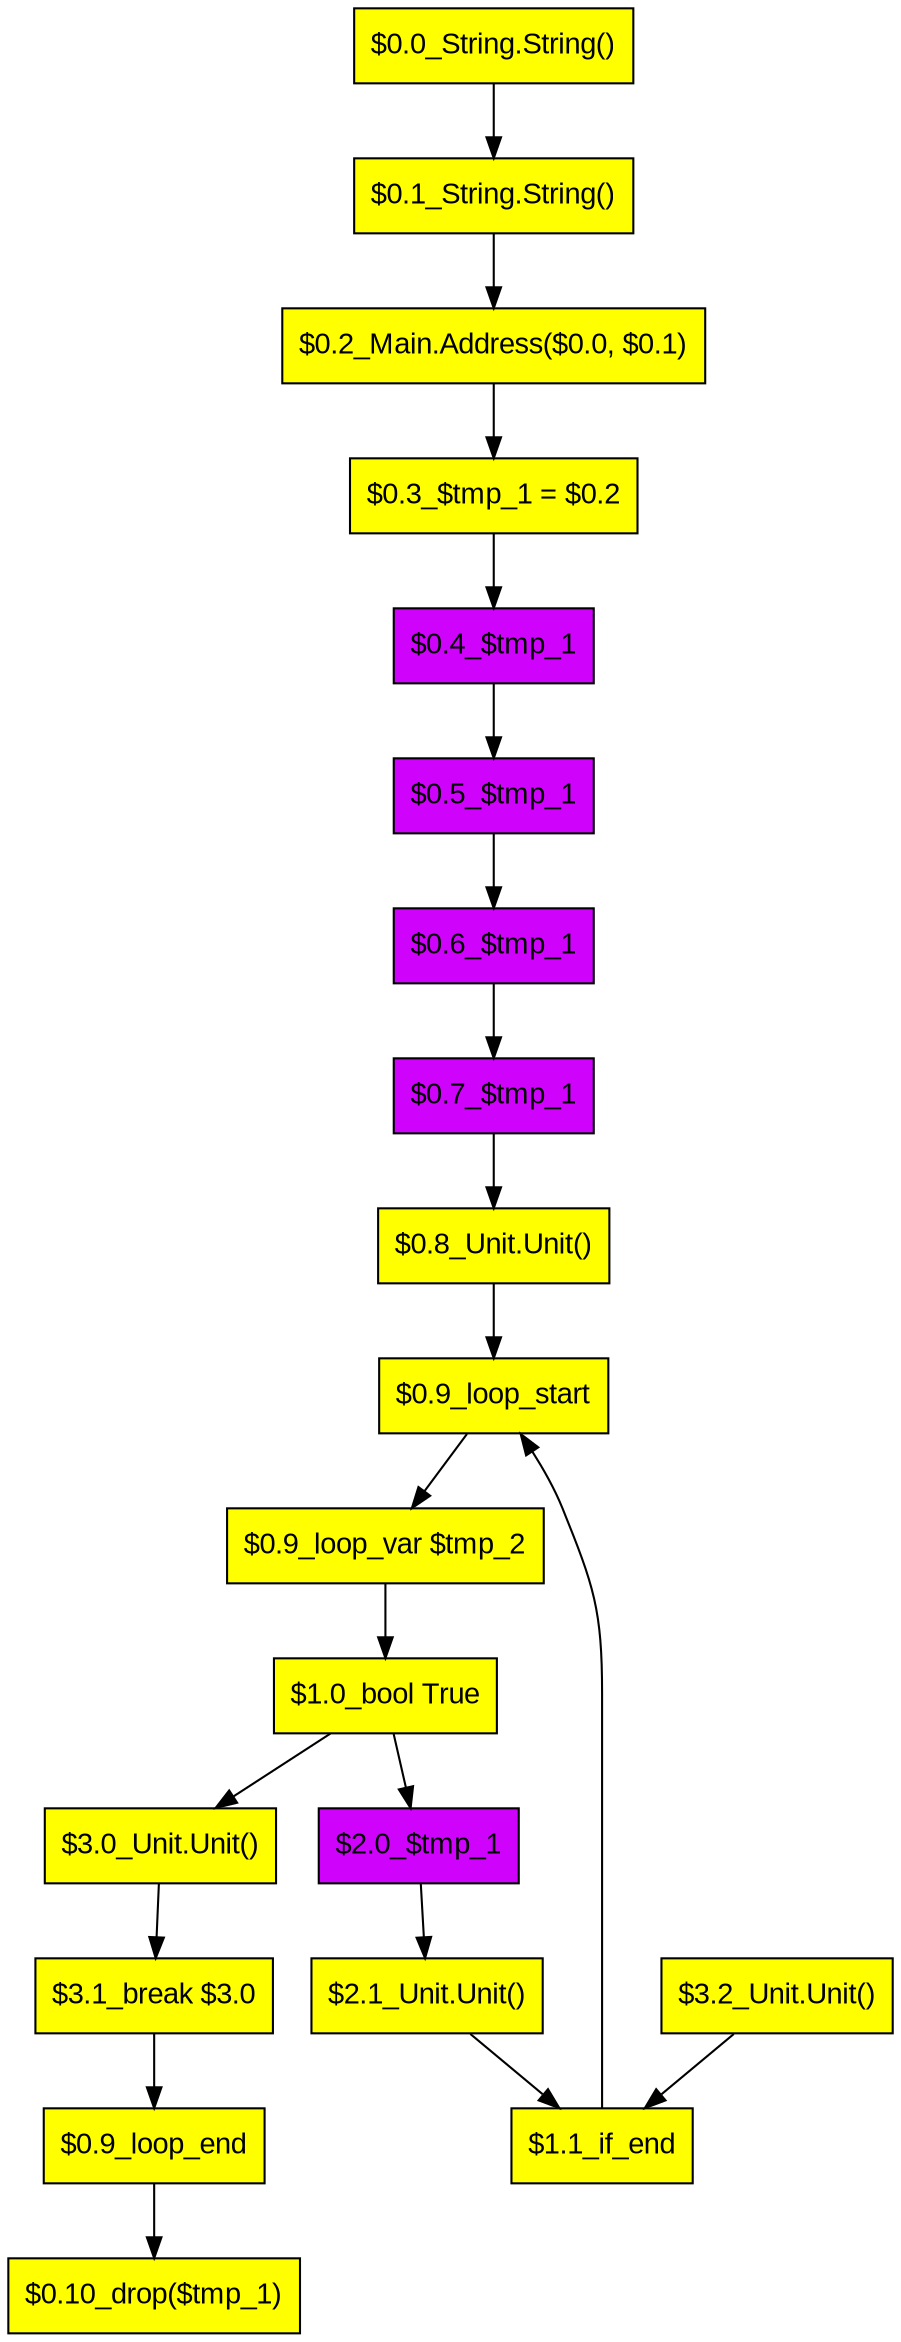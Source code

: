 digraph D {
node [shape=record fontname=Arial splines=ortho];
node0 [label="$0.0_String.String()" style="filled" shape="box" fillcolor="yellow"]
node1 [label="$0.1_String.String()" style="filled" shape="box" fillcolor="yellow"]
node2 [label="$0.2_Main.Address($0.0, $0.1)" style="filled" shape="box" fillcolor="yellow"]
node3 [label="$0.3_$tmp_1 = $0.2" style="filled" shape="box" fillcolor="yellow"]
node4 [label="$0.4_$tmp_1" style="filled" shape="box" fillcolor="#cf03fc"]
node5 [label="$0.5_$tmp_1" style="filled" shape="box" fillcolor="#cf03fc"]
node6 [label="$0.6_$tmp_1" style="filled" shape="box" fillcolor="#cf03fc"]
node7 [label="$0.7_$tmp_1" style="filled" shape="box" fillcolor="#cf03fc"]
node8 [label="$0.8_Unit.Unit()" style="filled" shape="box" fillcolor="yellow"]
node9 [label="$0.9_loop_start" style="filled" shape="box" fillcolor="yellow"]
node10 [label="$0.9_loop_var $tmp_2" style="filled" shape="box" fillcolor="yellow"]
node11 [label="$0.9_loop_end" style="filled" shape="box" fillcolor="yellow"]
node12 [label="$1.0_bool True" style="filled" shape="box" fillcolor="yellow"]
node13 [label="$1.1_if_end" style="filled" shape="box" fillcolor="yellow"]
node14 [label="$2.0_$tmp_1" style="filled" shape="box" fillcolor="#cf03fc"]
node15 [label="$2.1_Unit.Unit()" style="filled" shape="box" fillcolor="yellow"]
node16 [label="$3.0_Unit.Unit()" style="filled" shape="box" fillcolor="yellow"]
node17 [label="$3.1_break $3.0" style="filled" shape="box" fillcolor="yellow"]
node18 [label="$3.2_Unit.Unit()" style="filled" shape="box" fillcolor="yellow"]
node19 [label="$0.10_drop($tmp_1)" style="filled" shape="box" fillcolor="yellow"]
node0 -> node1
node1 -> node2
node2 -> node3
node3 -> node4
node4 -> node5
node5 -> node6
node6 -> node7
node7 -> node8
node8 -> node9
node9 -> node10
node10 -> node12
node12 -> node14
node14 -> node15
node15 -> node13
node12 -> node16
node17 -> node11
node16 -> node17
node18 -> node13
node13 -> node9
node11 -> node19
}
